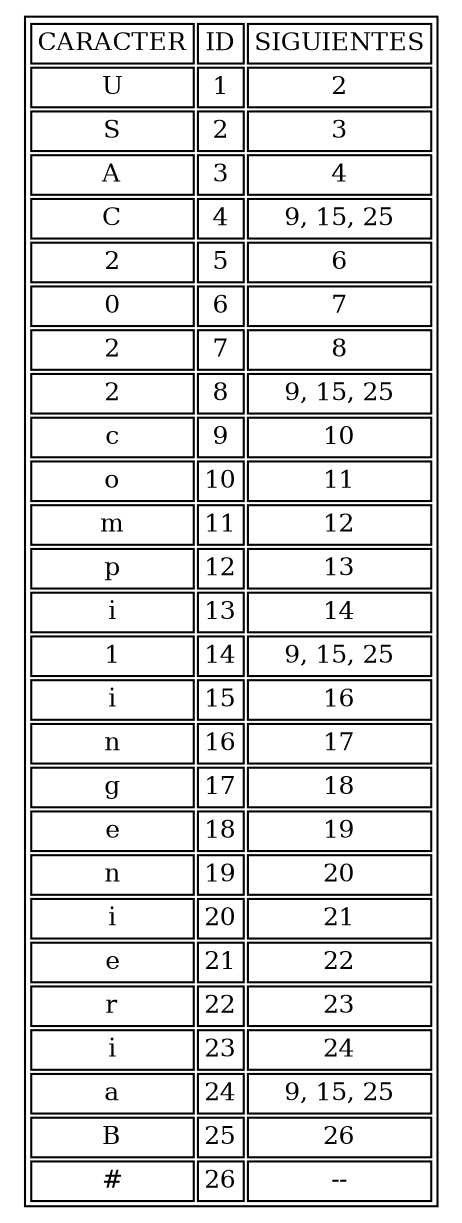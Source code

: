 digraph G {tabla1[shape=plaintext,fontsize=12, label=<<TABLE BORDER="1"><TR><TD>CARACTER</TD><TD>ID</TD><TD>SIGUIENTES</TD></TR><TR> <TD>U</TD><TD>1</TD><TD>2</TD> </TR><TR> <TD>S</TD><TD>2</TD><TD>3</TD> </TR><TR> <TD>A</TD><TD>3</TD><TD>4</TD> </TR><TR> <TD>C</TD><TD>4</TD><TD>9, 15, 25</TD> </TR><TR> <TD>2</TD><TD>5</TD><TD>6</TD> </TR><TR> <TD>0</TD><TD>6</TD><TD>7</TD> </TR><TR> <TD>2</TD><TD>7</TD><TD>8</TD> </TR><TR> <TD>2</TD><TD>8</TD><TD>9, 15, 25</TD> </TR><TR> <TD>c</TD><TD>9</TD><TD>10</TD> </TR><TR> <TD>o</TD><TD>10</TD><TD>11</TD> </TR><TR> <TD>m</TD><TD>11</TD><TD>12</TD> </TR><TR> <TD>p</TD><TD>12</TD><TD>13</TD> </TR><TR> <TD>i</TD><TD>13</TD><TD>14</TD> </TR><TR> <TD>1</TD><TD>14</TD><TD>9, 15, 25</TD> </TR><TR> <TD>i</TD><TD>15</TD><TD>16</TD> </TR><TR> <TD>n</TD><TD>16</TD><TD>17</TD> </TR><TR> <TD>g</TD><TD>17</TD><TD>18</TD> </TR><TR> <TD>e</TD><TD>18</TD><TD>19</TD> </TR><TR> <TD>n</TD><TD>19</TD><TD>20</TD> </TR><TR> <TD>i</TD><TD>20</TD><TD>21</TD> </TR><TR> <TD>e</TD><TD>21</TD><TD>22</TD> </TR><TR> <TD>r</TD><TD>22</TD><TD>23</TD> </TR><TR> <TD>i</TD><TD>23</TD><TD>24</TD> </TR><TR> <TD>a</TD><TD>24</TD><TD>9, 15, 25</TD> </TR><TR> <TD>B</TD><TD>25</TD><TD>26</TD> </TR><TR> <TD>#</TD><TD>26</TD><TD>--</TD> </TR></TABLE>>];}